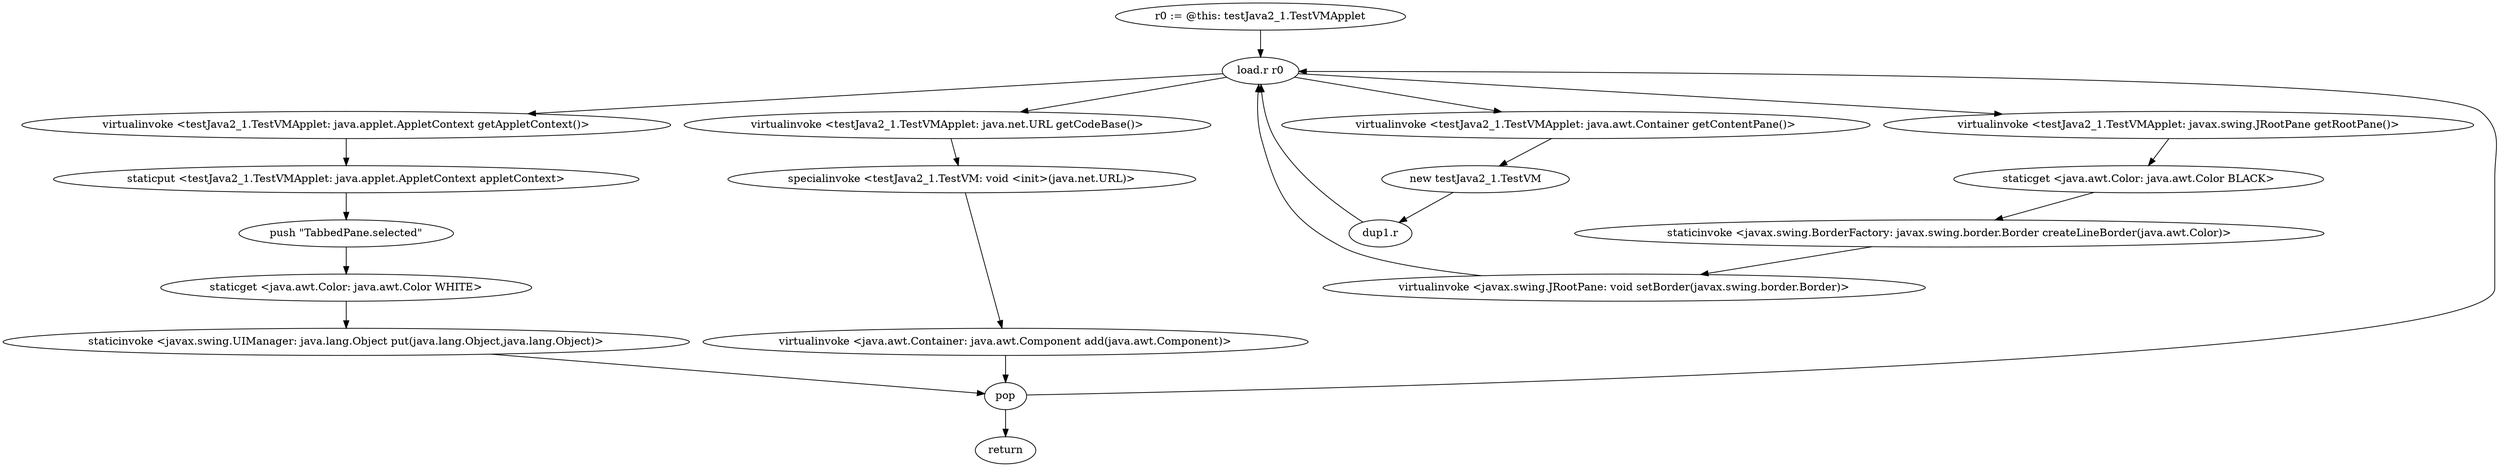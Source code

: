digraph "" {
    "r0 := @this: testJava2_1.TestVMApplet"
    "load.r r0"
    "r0 := @this: testJava2_1.TestVMApplet"->"load.r r0";
    "virtualinvoke <testJava2_1.TestVMApplet: java.applet.AppletContext getAppletContext()>"
    "load.r r0"->"virtualinvoke <testJava2_1.TestVMApplet: java.applet.AppletContext getAppletContext()>";
    "staticput <testJava2_1.TestVMApplet: java.applet.AppletContext appletContext>"
    "virtualinvoke <testJava2_1.TestVMApplet: java.applet.AppletContext getAppletContext()>"->"staticput <testJava2_1.TestVMApplet: java.applet.AppletContext appletContext>";
    "push \"TabbedPane.selected\""
    "staticput <testJava2_1.TestVMApplet: java.applet.AppletContext appletContext>"->"push \"TabbedPane.selected\"";
    "staticget <java.awt.Color: java.awt.Color WHITE>"
    "push \"TabbedPane.selected\""->"staticget <java.awt.Color: java.awt.Color WHITE>";
    "staticinvoke <javax.swing.UIManager: java.lang.Object put(java.lang.Object,java.lang.Object)>"
    "staticget <java.awt.Color: java.awt.Color WHITE>"->"staticinvoke <javax.swing.UIManager: java.lang.Object put(java.lang.Object,java.lang.Object)>";
    "pop"
    "staticinvoke <javax.swing.UIManager: java.lang.Object put(java.lang.Object,java.lang.Object)>"->"pop";
    "pop"->"load.r r0";
    "virtualinvoke <testJava2_1.TestVMApplet: javax.swing.JRootPane getRootPane()>"
    "load.r r0"->"virtualinvoke <testJava2_1.TestVMApplet: javax.swing.JRootPane getRootPane()>";
    "staticget <java.awt.Color: java.awt.Color BLACK>"
    "virtualinvoke <testJava2_1.TestVMApplet: javax.swing.JRootPane getRootPane()>"->"staticget <java.awt.Color: java.awt.Color BLACK>";
    "staticinvoke <javax.swing.BorderFactory: javax.swing.border.Border createLineBorder(java.awt.Color)>"
    "staticget <java.awt.Color: java.awt.Color BLACK>"->"staticinvoke <javax.swing.BorderFactory: javax.swing.border.Border createLineBorder(java.awt.Color)>";
    "virtualinvoke <javax.swing.JRootPane: void setBorder(javax.swing.border.Border)>"
    "staticinvoke <javax.swing.BorderFactory: javax.swing.border.Border createLineBorder(java.awt.Color)>"->"virtualinvoke <javax.swing.JRootPane: void setBorder(javax.swing.border.Border)>";
    "virtualinvoke <javax.swing.JRootPane: void setBorder(javax.swing.border.Border)>"->"load.r r0";
    "virtualinvoke <testJava2_1.TestVMApplet: java.awt.Container getContentPane()>"
    "load.r r0"->"virtualinvoke <testJava2_1.TestVMApplet: java.awt.Container getContentPane()>";
    "new testJava2_1.TestVM"
    "virtualinvoke <testJava2_1.TestVMApplet: java.awt.Container getContentPane()>"->"new testJava2_1.TestVM";
    "dup1.r"
    "new testJava2_1.TestVM"->"dup1.r";
    "dup1.r"->"load.r r0";
    "virtualinvoke <testJava2_1.TestVMApplet: java.net.URL getCodeBase()>"
    "load.r r0"->"virtualinvoke <testJava2_1.TestVMApplet: java.net.URL getCodeBase()>";
    "specialinvoke <testJava2_1.TestVM: void <init>(java.net.URL)>"
    "virtualinvoke <testJava2_1.TestVMApplet: java.net.URL getCodeBase()>"->"specialinvoke <testJava2_1.TestVM: void <init>(java.net.URL)>";
    "virtualinvoke <java.awt.Container: java.awt.Component add(java.awt.Component)>"
    "specialinvoke <testJava2_1.TestVM: void <init>(java.net.URL)>"->"virtualinvoke <java.awt.Container: java.awt.Component add(java.awt.Component)>";
    "virtualinvoke <java.awt.Container: java.awt.Component add(java.awt.Component)>"->"pop";
    "return"
    "pop"->"return";
}
